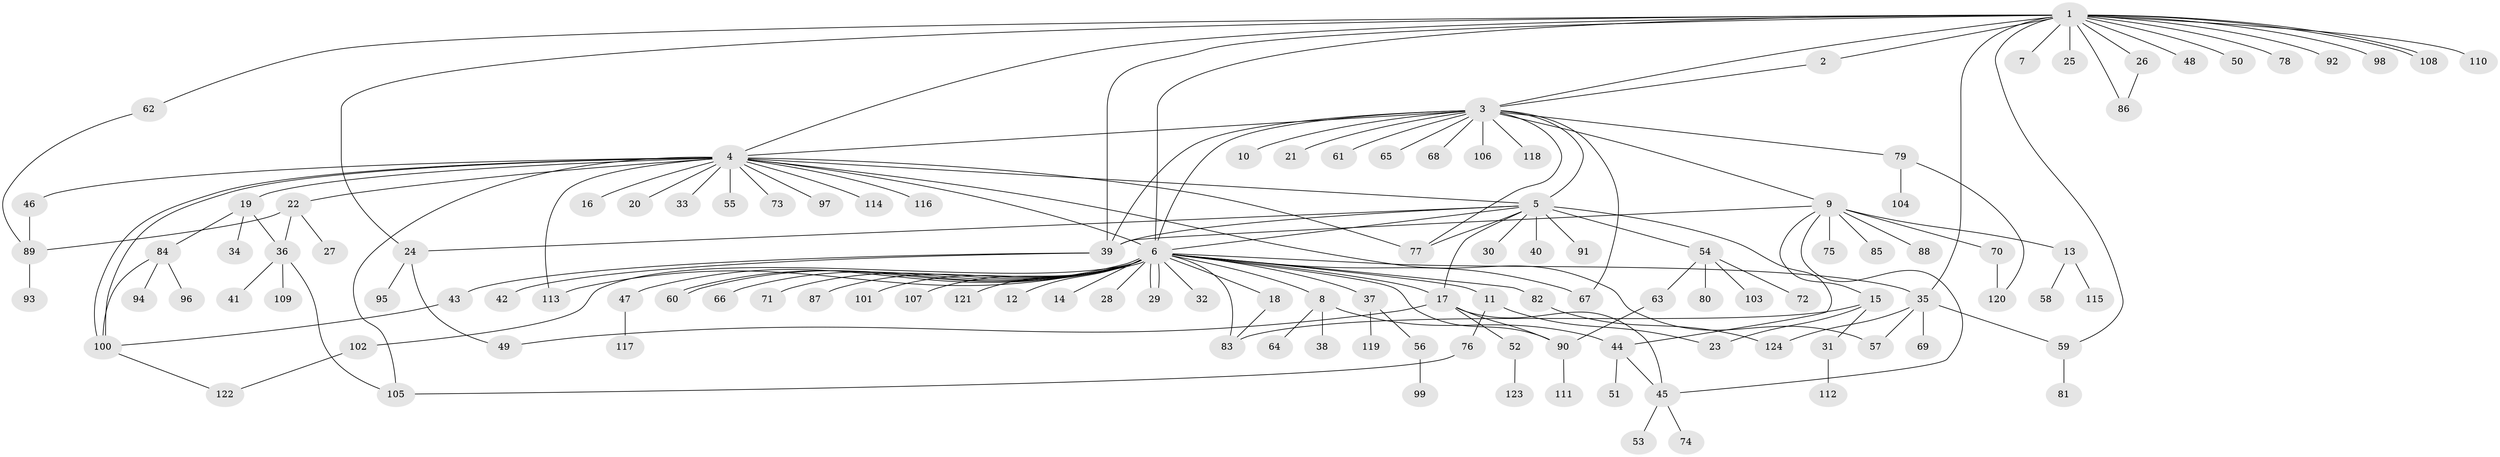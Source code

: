 // coarse degree distribution, {9: 0.05263157894736842, 2: 0.2631578947368421, 11: 0.02631578947368421, 10: 0.02631578947368421, 14: 0.02631578947368421, 6: 0.05263157894736842, 1: 0.18421052631578946, 4: 0.15789473684210525, 3: 0.15789473684210525, 5: 0.05263157894736842}
// Generated by graph-tools (version 1.1) at 2025/50/03/04/25 22:50:33]
// undirected, 124 vertices, 165 edges
graph export_dot {
  node [color=gray90,style=filled];
  1;
  2;
  3;
  4;
  5;
  6;
  7;
  8;
  9;
  10;
  11;
  12;
  13;
  14;
  15;
  16;
  17;
  18;
  19;
  20;
  21;
  22;
  23;
  24;
  25;
  26;
  27;
  28;
  29;
  30;
  31;
  32;
  33;
  34;
  35;
  36;
  37;
  38;
  39;
  40;
  41;
  42;
  43;
  44;
  45;
  46;
  47;
  48;
  49;
  50;
  51;
  52;
  53;
  54;
  55;
  56;
  57;
  58;
  59;
  60;
  61;
  62;
  63;
  64;
  65;
  66;
  67;
  68;
  69;
  70;
  71;
  72;
  73;
  74;
  75;
  76;
  77;
  78;
  79;
  80;
  81;
  82;
  83;
  84;
  85;
  86;
  87;
  88;
  89;
  90;
  91;
  92;
  93;
  94;
  95;
  96;
  97;
  98;
  99;
  100;
  101;
  102;
  103;
  104;
  105;
  106;
  107;
  108;
  109;
  110;
  111;
  112;
  113;
  114;
  115;
  116;
  117;
  118;
  119;
  120;
  121;
  122;
  123;
  124;
  1 -- 2;
  1 -- 3;
  1 -- 4;
  1 -- 6;
  1 -- 7;
  1 -- 24;
  1 -- 25;
  1 -- 26;
  1 -- 35;
  1 -- 39;
  1 -- 48;
  1 -- 50;
  1 -- 59;
  1 -- 62;
  1 -- 78;
  1 -- 86;
  1 -- 92;
  1 -- 98;
  1 -- 108;
  1 -- 108;
  1 -- 110;
  2 -- 3;
  3 -- 4;
  3 -- 5;
  3 -- 6;
  3 -- 9;
  3 -- 10;
  3 -- 21;
  3 -- 39;
  3 -- 61;
  3 -- 65;
  3 -- 67;
  3 -- 68;
  3 -- 77;
  3 -- 79;
  3 -- 106;
  3 -- 118;
  4 -- 5;
  4 -- 6;
  4 -- 16;
  4 -- 19;
  4 -- 20;
  4 -- 22;
  4 -- 33;
  4 -- 46;
  4 -- 55;
  4 -- 57;
  4 -- 73;
  4 -- 77;
  4 -- 97;
  4 -- 100;
  4 -- 100;
  4 -- 105;
  4 -- 113;
  4 -- 114;
  4 -- 116;
  5 -- 6;
  5 -- 17;
  5 -- 24;
  5 -- 30;
  5 -- 39;
  5 -- 40;
  5 -- 44;
  5 -- 54;
  5 -- 77;
  5 -- 91;
  6 -- 8;
  6 -- 11;
  6 -- 12;
  6 -- 14;
  6 -- 17;
  6 -- 18;
  6 -- 28;
  6 -- 29;
  6 -- 29;
  6 -- 32;
  6 -- 35;
  6 -- 37;
  6 -- 47;
  6 -- 60;
  6 -- 60;
  6 -- 66;
  6 -- 67;
  6 -- 71;
  6 -- 82;
  6 -- 83;
  6 -- 87;
  6 -- 90;
  6 -- 101;
  6 -- 102;
  6 -- 107;
  6 -- 113;
  6 -- 121;
  8 -- 38;
  8 -- 44;
  8 -- 64;
  9 -- 13;
  9 -- 15;
  9 -- 39;
  9 -- 45;
  9 -- 70;
  9 -- 75;
  9 -- 85;
  9 -- 88;
  11 -- 23;
  11 -- 76;
  13 -- 58;
  13 -- 115;
  15 -- 23;
  15 -- 31;
  15 -- 83;
  17 -- 45;
  17 -- 49;
  17 -- 52;
  17 -- 90;
  18 -- 83;
  19 -- 34;
  19 -- 36;
  19 -- 84;
  22 -- 27;
  22 -- 36;
  22 -- 89;
  24 -- 49;
  24 -- 95;
  26 -- 86;
  31 -- 112;
  35 -- 57;
  35 -- 59;
  35 -- 69;
  35 -- 124;
  36 -- 41;
  36 -- 105;
  36 -- 109;
  37 -- 56;
  37 -- 119;
  39 -- 42;
  39 -- 43;
  43 -- 100;
  44 -- 45;
  44 -- 51;
  45 -- 53;
  45 -- 74;
  46 -- 89;
  47 -- 117;
  52 -- 123;
  54 -- 63;
  54 -- 72;
  54 -- 80;
  54 -- 103;
  56 -- 99;
  59 -- 81;
  62 -- 89;
  63 -- 90;
  70 -- 120;
  76 -- 105;
  79 -- 104;
  79 -- 120;
  82 -- 124;
  84 -- 94;
  84 -- 96;
  84 -- 100;
  89 -- 93;
  90 -- 111;
  100 -- 122;
  102 -- 122;
}
